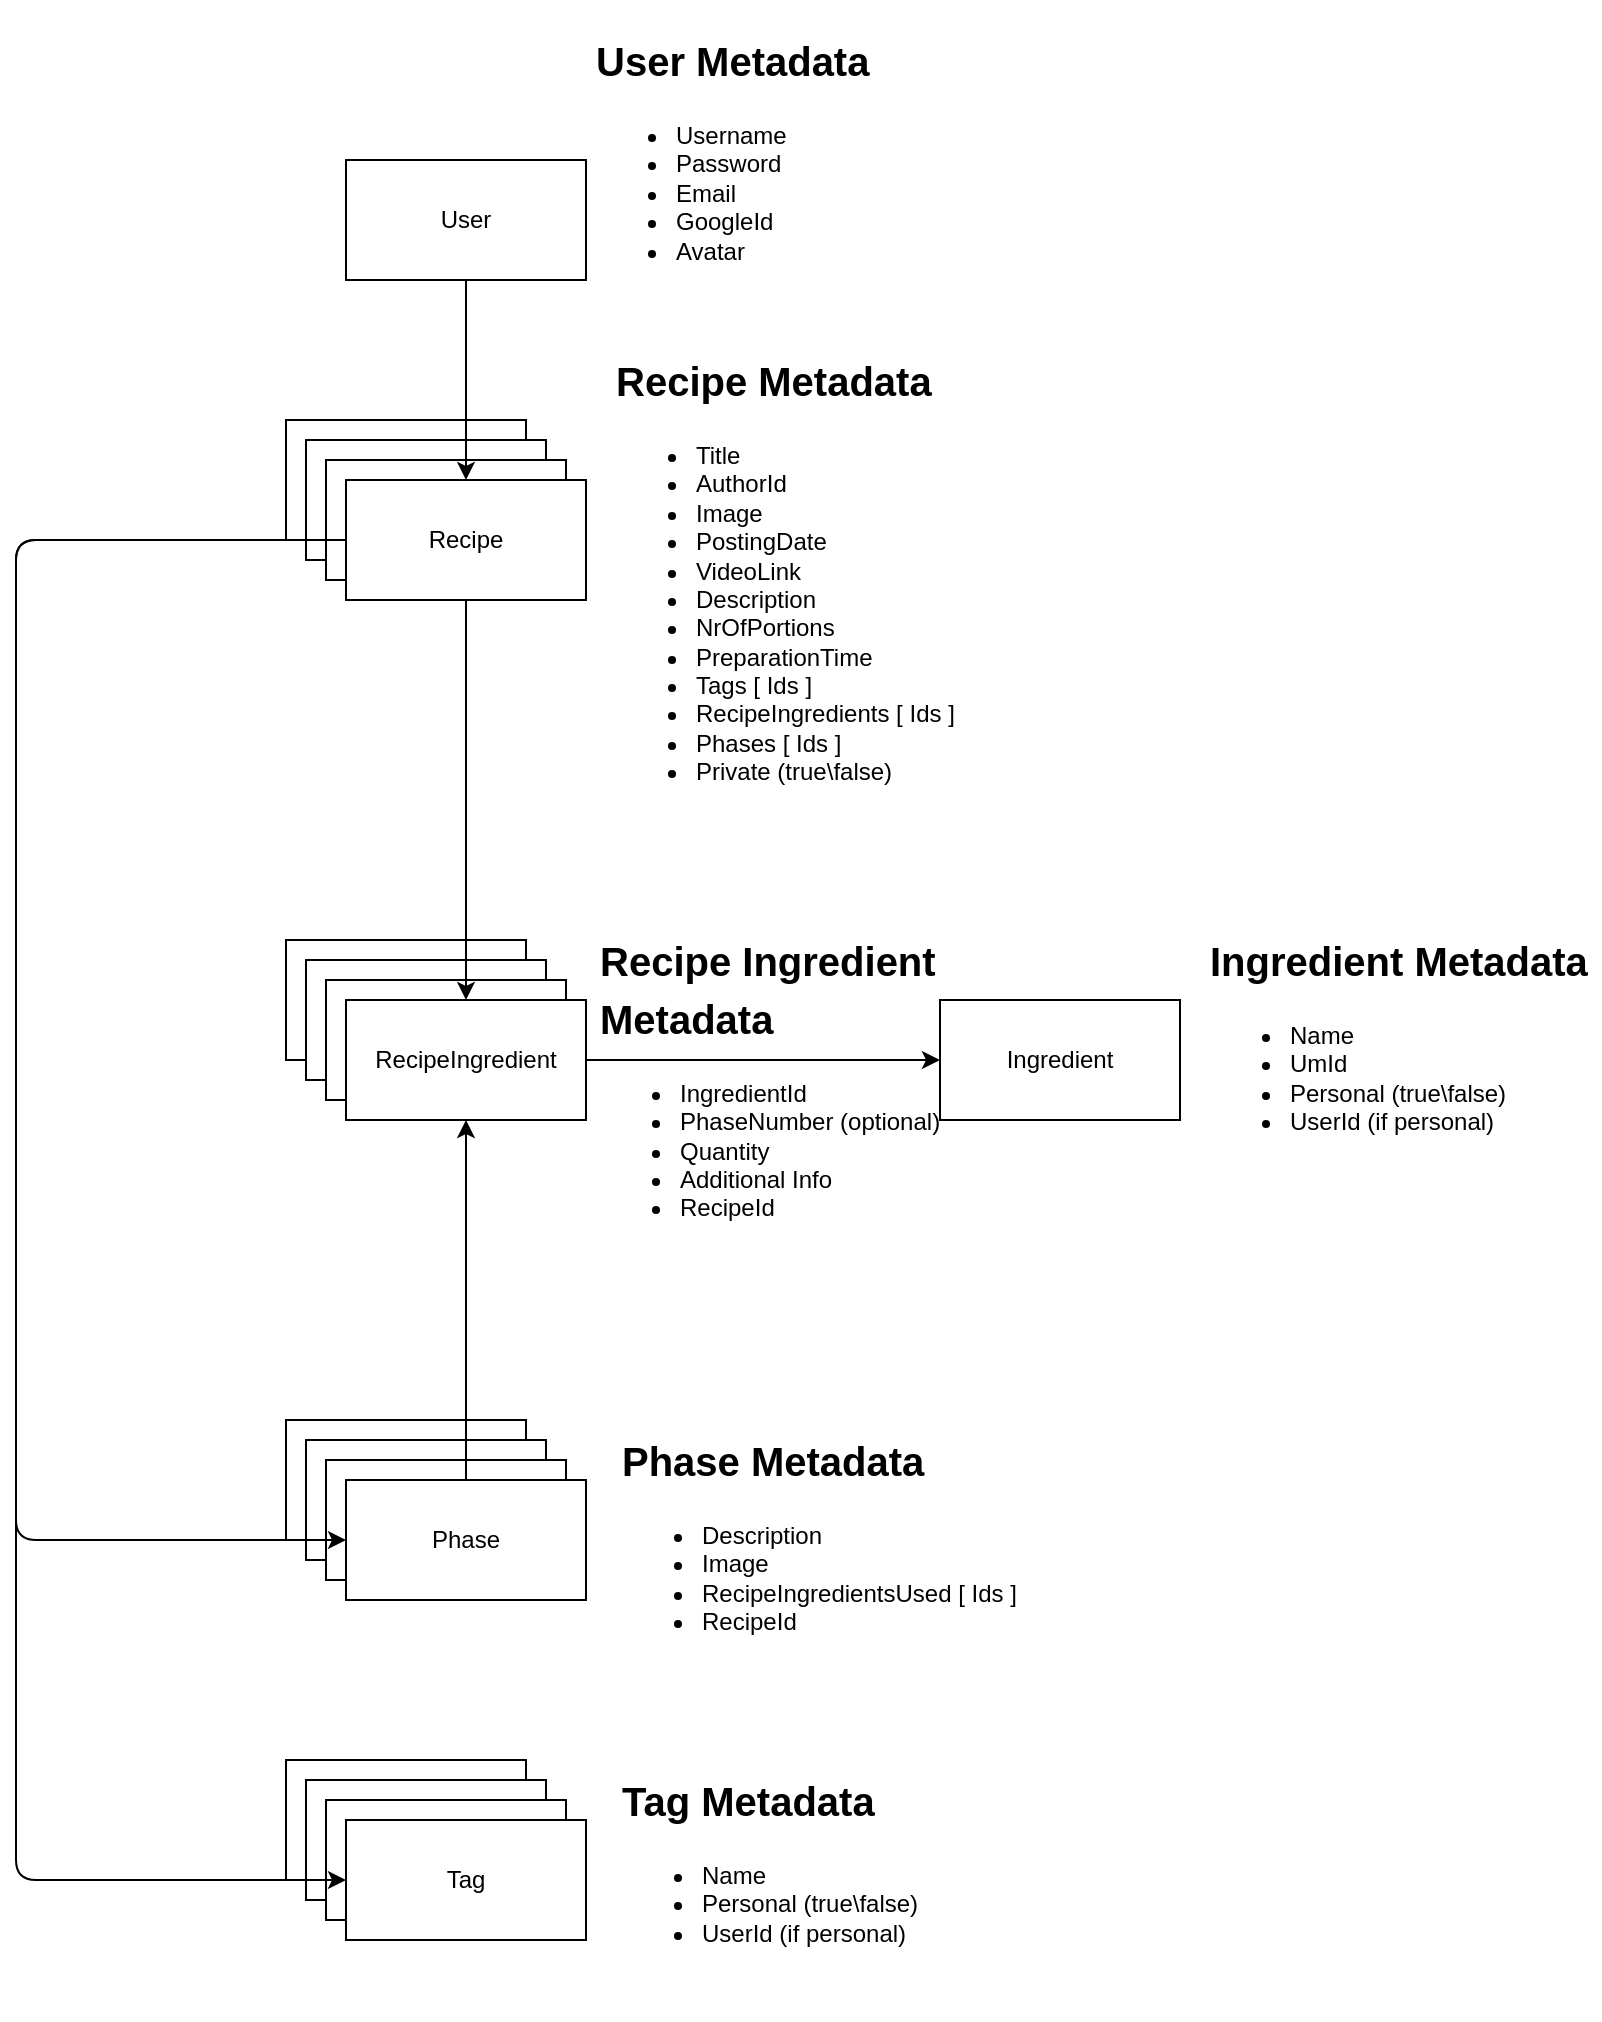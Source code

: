 <mxfile>
    <diagram id="iCZCCPanVgYZGfU6-MRA" name="Page-1">
        <mxGraphModel dx="272" dy="587" grid="1" gridSize="10" guides="1" tooltips="1" connect="1" arrows="1" fold="1" page="1" pageScale="1" pageWidth="850" pageHeight="1100" math="0" shadow="0">
            <root>
                <mxCell id="0"/>
                <mxCell id="1" parent="0"/>
                <mxCell id="3" value="User" style="rounded=0;whiteSpace=wrap;html=1;" vertex="1" parent="1">
                    <mxGeometry x="193" y="100" width="120" height="60" as="geometry"/>
                </mxCell>
                <mxCell id="4" value="&lt;h1&gt;&lt;font style=&quot;font-size: 20px;&quot;&gt;User Metadata&lt;/font&gt;&lt;/h1&gt;&lt;ul style=&quot;text-align: center;&quot;&gt;&lt;li style=&quot;text-align: left;&quot;&gt;Username&lt;/li&gt;&lt;li style=&quot;text-align: left;&quot;&gt;Password&lt;/li&gt;&lt;li style=&quot;text-align: left;&quot;&gt;Email&lt;/li&gt;&lt;li style=&quot;text-align: left;&quot;&gt;GoogleId&lt;/li&gt;&lt;li style=&quot;text-align: left;&quot;&gt;Avatar&lt;/li&gt;&lt;/ul&gt;" style="text;html=1;strokeColor=none;fillColor=none;spacing=5;spacingTop=-20;whiteSpace=wrap;overflow=hidden;rounded=0;" vertex="1" parent="1">
                    <mxGeometry x="313" y="30" width="187" height="180" as="geometry"/>
                </mxCell>
                <mxCell id="9" value="User" style="rounded=0;whiteSpace=wrap;html=1;" vertex="1" parent="1">
                    <mxGeometry x="163" y="230" width="120" height="60" as="geometry"/>
                </mxCell>
                <mxCell id="13" value="User" style="rounded=0;whiteSpace=wrap;html=1;" vertex="1" parent="1">
                    <mxGeometry x="173" y="240" width="120" height="60" as="geometry"/>
                </mxCell>
                <mxCell id="14" value="User" style="rounded=0;whiteSpace=wrap;html=1;" vertex="1" parent="1">
                    <mxGeometry x="183" y="250" width="120" height="60" as="geometry"/>
                </mxCell>
                <mxCell id="15" value="Recipe" style="rounded=0;whiteSpace=wrap;html=1;" vertex="1" parent="1">
                    <mxGeometry x="193" y="260" width="120" height="60" as="geometry"/>
                </mxCell>
                <mxCell id="16" style="edgeStyle=none;html=1;entryX=0.5;entryY=0;entryDx=0;entryDy=0;fontSize=20;" edge="1" parent="1" source="3" target="15">
                    <mxGeometry relative="1" as="geometry"/>
                </mxCell>
                <mxCell id="17" value="&lt;h1&gt;&lt;font style=&quot;font-size: 20px;&quot;&gt;Recipe Metadata&lt;/font&gt;&lt;/h1&gt;&lt;ul style=&quot;text-align: center;&quot;&gt;&lt;li style=&quot;text-align: left;&quot;&gt;Title&lt;/li&gt;&lt;li style=&quot;text-align: left;&quot;&gt;AuthorId&lt;/li&gt;&lt;li style=&quot;text-align: left;&quot;&gt;Image&lt;/li&gt;&lt;li style=&quot;text-align: left;&quot;&gt;PostingDate&lt;/li&gt;&lt;li style=&quot;text-align: left;&quot;&gt;&lt;span style=&quot;background-color: initial;&quot;&gt;VideoLink&lt;/span&gt;&lt;/li&gt;&lt;li style=&quot;text-align: left;&quot;&gt;&lt;span style=&quot;background-color: initial;&quot;&gt;Description&lt;/span&gt;&lt;/li&gt;&lt;li style=&quot;text-align: left;&quot;&gt;NrOfPortions&lt;/li&gt;&lt;li style=&quot;text-align: left;&quot;&gt;PreparationTime&lt;/li&gt;&lt;li style=&quot;text-align: left;&quot;&gt;&lt;span style=&quot;background-color: initial;&quot;&gt;Tags [ Ids ]&lt;/span&gt;&lt;br&gt;&lt;/li&gt;&lt;li style=&quot;text-align: left;&quot;&gt;&lt;span style=&quot;background-color: initial;&quot;&gt;RecipeIngredients [ Ids ]&lt;/span&gt;&lt;/li&gt;&lt;li style=&quot;text-align: left;&quot;&gt;&lt;span style=&quot;background-color: initial;&quot;&gt;Phases [ Ids ]&lt;/span&gt;&lt;/li&gt;&lt;li style=&quot;text-align: left;&quot;&gt;&lt;span style=&quot;background-color: initial;&quot;&gt;Private (true\false)&lt;/span&gt;&lt;/li&gt;&lt;/ul&gt;" style="text;html=1;strokeColor=none;fillColor=none;spacing=5;spacingTop=-20;whiteSpace=wrap;overflow=hidden;rounded=0;" vertex="1" parent="1">
                    <mxGeometry x="323" y="190" width="220" height="300" as="geometry"/>
                </mxCell>
                <mxCell id="18" value="Ingredient" style="rounded=0;whiteSpace=wrap;html=1;" vertex="1" parent="1">
                    <mxGeometry x="163" y="490" width="120" height="60" as="geometry"/>
                </mxCell>
                <mxCell id="19" value="Ingredient" style="rounded=0;whiteSpace=wrap;html=1;" vertex="1" parent="1">
                    <mxGeometry x="173" y="500" width="120" height="60" as="geometry"/>
                </mxCell>
                <mxCell id="20" value="Ingredient" style="rounded=0;whiteSpace=wrap;html=1;" vertex="1" parent="1">
                    <mxGeometry x="183" y="510" width="120" height="60" as="geometry"/>
                </mxCell>
                <mxCell id="43" style="edgeStyle=none;html=1;entryX=0;entryY=0.5;entryDx=0;entryDy=0;fontSize=20;" edge="1" parent="1" source="21" target="42">
                    <mxGeometry relative="1" as="geometry"/>
                </mxCell>
                <mxCell id="21" value="RecipeIngredient" style="rounded=0;whiteSpace=wrap;html=1;" vertex="1" parent="1">
                    <mxGeometry x="193" y="520" width="120" height="60" as="geometry"/>
                </mxCell>
                <mxCell id="23" value="&lt;h1&gt;&lt;font style=&quot;font-size: 20px;&quot;&gt;Recipe Ingredient Metadata&lt;/font&gt;&lt;/h1&gt;&lt;ul style=&quot;text-align: center;&quot;&gt;&lt;li style=&quot;text-align: left;&quot;&gt;IngredientId&lt;/li&gt;&lt;li style=&quot;text-align: left;&quot;&gt;PhaseNumber (optional)&lt;/li&gt;&lt;li style=&quot;text-align: left;&quot;&gt;&lt;span style=&quot;background-color: initial;&quot;&gt;Quantity&lt;/span&gt;&lt;br&gt;&lt;/li&gt;&lt;li style=&quot;text-align: left;&quot;&gt;&lt;span style=&quot;background-color: initial;&quot;&gt;Additional Info&lt;/span&gt;&lt;/li&gt;&lt;li style=&quot;text-align: left;&quot;&gt;RecipeId&lt;/li&gt;&lt;/ul&gt;" style="text;html=1;strokeColor=none;fillColor=none;spacing=5;spacingTop=-20;whiteSpace=wrap;overflow=hidden;rounded=0;" vertex="1" parent="1">
                    <mxGeometry x="315" y="480" width="220" height="180" as="geometry"/>
                </mxCell>
                <mxCell id="22" style="edgeStyle=none;html=1;entryX=0.5;entryY=0;entryDx=0;entryDy=0;fontSize=20;" edge="1" parent="1" source="15" target="21">
                    <mxGeometry relative="1" as="geometry"/>
                </mxCell>
                <mxCell id="24" value="Phase" style="rounded=0;whiteSpace=wrap;html=1;" vertex="1" parent="1">
                    <mxGeometry x="163" y="730" width="120" height="60" as="geometry"/>
                </mxCell>
                <mxCell id="26" value="Phase" style="rounded=0;whiteSpace=wrap;html=1;" vertex="1" parent="1">
                    <mxGeometry x="173" y="740" width="120" height="60" as="geometry"/>
                </mxCell>
                <mxCell id="27" value="Phase" style="rounded=0;whiteSpace=wrap;html=1;" vertex="1" parent="1">
                    <mxGeometry x="183" y="750" width="120" height="60" as="geometry"/>
                </mxCell>
                <mxCell id="46" style="edgeStyle=none;html=1;exitX=0.5;exitY=0;exitDx=0;exitDy=0;entryX=0.5;entryY=1;entryDx=0;entryDy=0;fontSize=20;" edge="1" parent="1" source="28" target="21">
                    <mxGeometry relative="1" as="geometry"/>
                </mxCell>
                <mxCell id="28" value="Phase" style="rounded=0;whiteSpace=wrap;html=1;" vertex="1" parent="1">
                    <mxGeometry x="193" y="760" width="120" height="60" as="geometry"/>
                </mxCell>
                <mxCell id="25" style="edgeStyle=none;html=1;exitX=0;exitY=0.5;exitDx=0;exitDy=0;entryX=0;entryY=0.5;entryDx=0;entryDy=0;fontSize=20;" edge="1" parent="1" source="15" target="28">
                    <mxGeometry relative="1" as="geometry">
                        <Array as="points">
                            <mxPoint x="28" y="290"/>
                            <mxPoint x="28" y="550"/>
                            <mxPoint x="28" y="790"/>
                        </Array>
                    </mxGeometry>
                </mxCell>
                <mxCell id="29" value="&lt;h1&gt;&lt;font style=&quot;font-size: 20px;&quot;&gt;Phase Metadata&lt;/font&gt;&lt;/h1&gt;&lt;ul style=&quot;text-align: center;&quot;&gt;&lt;li style=&quot;text-align: left;&quot;&gt;Description&lt;/li&gt;&lt;li style=&quot;text-align: left;&quot;&gt;Image&lt;/li&gt;&lt;li style=&quot;text-align: left;&quot;&gt;RecipeIngredientsUsed [ Ids ]&lt;/li&gt;&lt;li style=&quot;text-align: left;&quot;&gt;RecipeId&lt;/li&gt;&lt;/ul&gt;" style="text;html=1;strokeColor=none;fillColor=none;spacing=5;spacingTop=-20;whiteSpace=wrap;overflow=hidden;rounded=0;" vertex="1" parent="1">
                    <mxGeometry x="325.5" y="730" width="220" height="160" as="geometry"/>
                </mxCell>
                <mxCell id="32" value="&lt;h1&gt;&lt;font style=&quot;font-size: 20px;&quot;&gt;Tag Metadata&lt;/font&gt;&lt;/h1&gt;&lt;ul style=&quot;text-align: center;&quot;&gt;&lt;li style=&quot;text-align: left;&quot;&gt;Name&lt;/li&gt;&lt;li style=&quot;text-align: left;&quot;&gt;&lt;span style=&quot;background-color: initial;&quot;&gt;Personal (true\false)&lt;/span&gt;&lt;br&gt;&lt;/li&gt;&lt;li style=&quot;text-align: left;&quot;&gt;UserId (if personal)&lt;/li&gt;&lt;/ul&gt;" style="text;html=1;strokeColor=none;fillColor=none;spacing=5;spacingTop=-20;whiteSpace=wrap;overflow=hidden;rounded=0;" vertex="1" parent="1">
                    <mxGeometry x="325.5" y="900" width="220" height="130" as="geometry"/>
                </mxCell>
                <mxCell id="33" value="Phase" style="rounded=0;whiteSpace=wrap;html=1;" vertex="1" parent="1">
                    <mxGeometry x="163" y="900" width="120" height="60" as="geometry"/>
                </mxCell>
                <mxCell id="34" value="Phase" style="rounded=0;whiteSpace=wrap;html=1;" vertex="1" parent="1">
                    <mxGeometry x="173" y="910" width="120" height="60" as="geometry"/>
                </mxCell>
                <mxCell id="35" value="Phase" style="rounded=0;whiteSpace=wrap;html=1;" vertex="1" parent="1">
                    <mxGeometry x="183" y="920" width="120" height="60" as="geometry"/>
                </mxCell>
                <mxCell id="36" value="Tag" style="rounded=0;whiteSpace=wrap;html=1;" vertex="1" parent="1">
                    <mxGeometry x="193" y="930" width="120" height="60" as="geometry"/>
                </mxCell>
                <mxCell id="37" style="edgeStyle=none;html=1;entryX=0;entryY=0.5;entryDx=0;entryDy=0;fontSize=20;" edge="1" parent="1" source="15" target="36">
                    <mxGeometry relative="1" as="geometry">
                        <Array as="points">
                            <mxPoint x="28" y="290"/>
                            <mxPoint x="28" y="960"/>
                        </Array>
                    </mxGeometry>
                </mxCell>
                <mxCell id="42" value="Ingredient" style="rounded=0;whiteSpace=wrap;html=1;" vertex="1" parent="1">
                    <mxGeometry x="490" y="520" width="120" height="60" as="geometry"/>
                </mxCell>
                <mxCell id="44" value="&lt;h1&gt;&lt;font style=&quot;font-size: 20px;&quot;&gt;Ingredient Metadata&lt;/font&gt;&lt;/h1&gt;&lt;ul style=&quot;text-align: center;&quot;&gt;&lt;li style=&quot;text-align: left;&quot;&gt;&lt;span style=&quot;background-color: initial;&quot;&gt;Name&lt;/span&gt;&lt;br&gt;&lt;/li&gt;&lt;li style=&quot;text-align: left;&quot;&gt;&lt;span style=&quot;background-color: initial;&quot;&gt;UmId&lt;/span&gt;&lt;/li&gt;&lt;li style=&quot;text-align: left;&quot;&gt;Personal (true\false)&lt;/li&gt;&lt;li style=&quot;text-align: left;&quot;&gt;UserId (if personal)&lt;/li&gt;&lt;/ul&gt;" style="text;html=1;strokeColor=none;fillColor=none;spacing=5;spacingTop=-20;whiteSpace=wrap;overflow=hidden;rounded=0;" vertex="1" parent="1">
                    <mxGeometry x="620" y="480" width="200" height="160" as="geometry"/>
                </mxCell>
            </root>
        </mxGraphModel>
    </diagram>
</mxfile>
